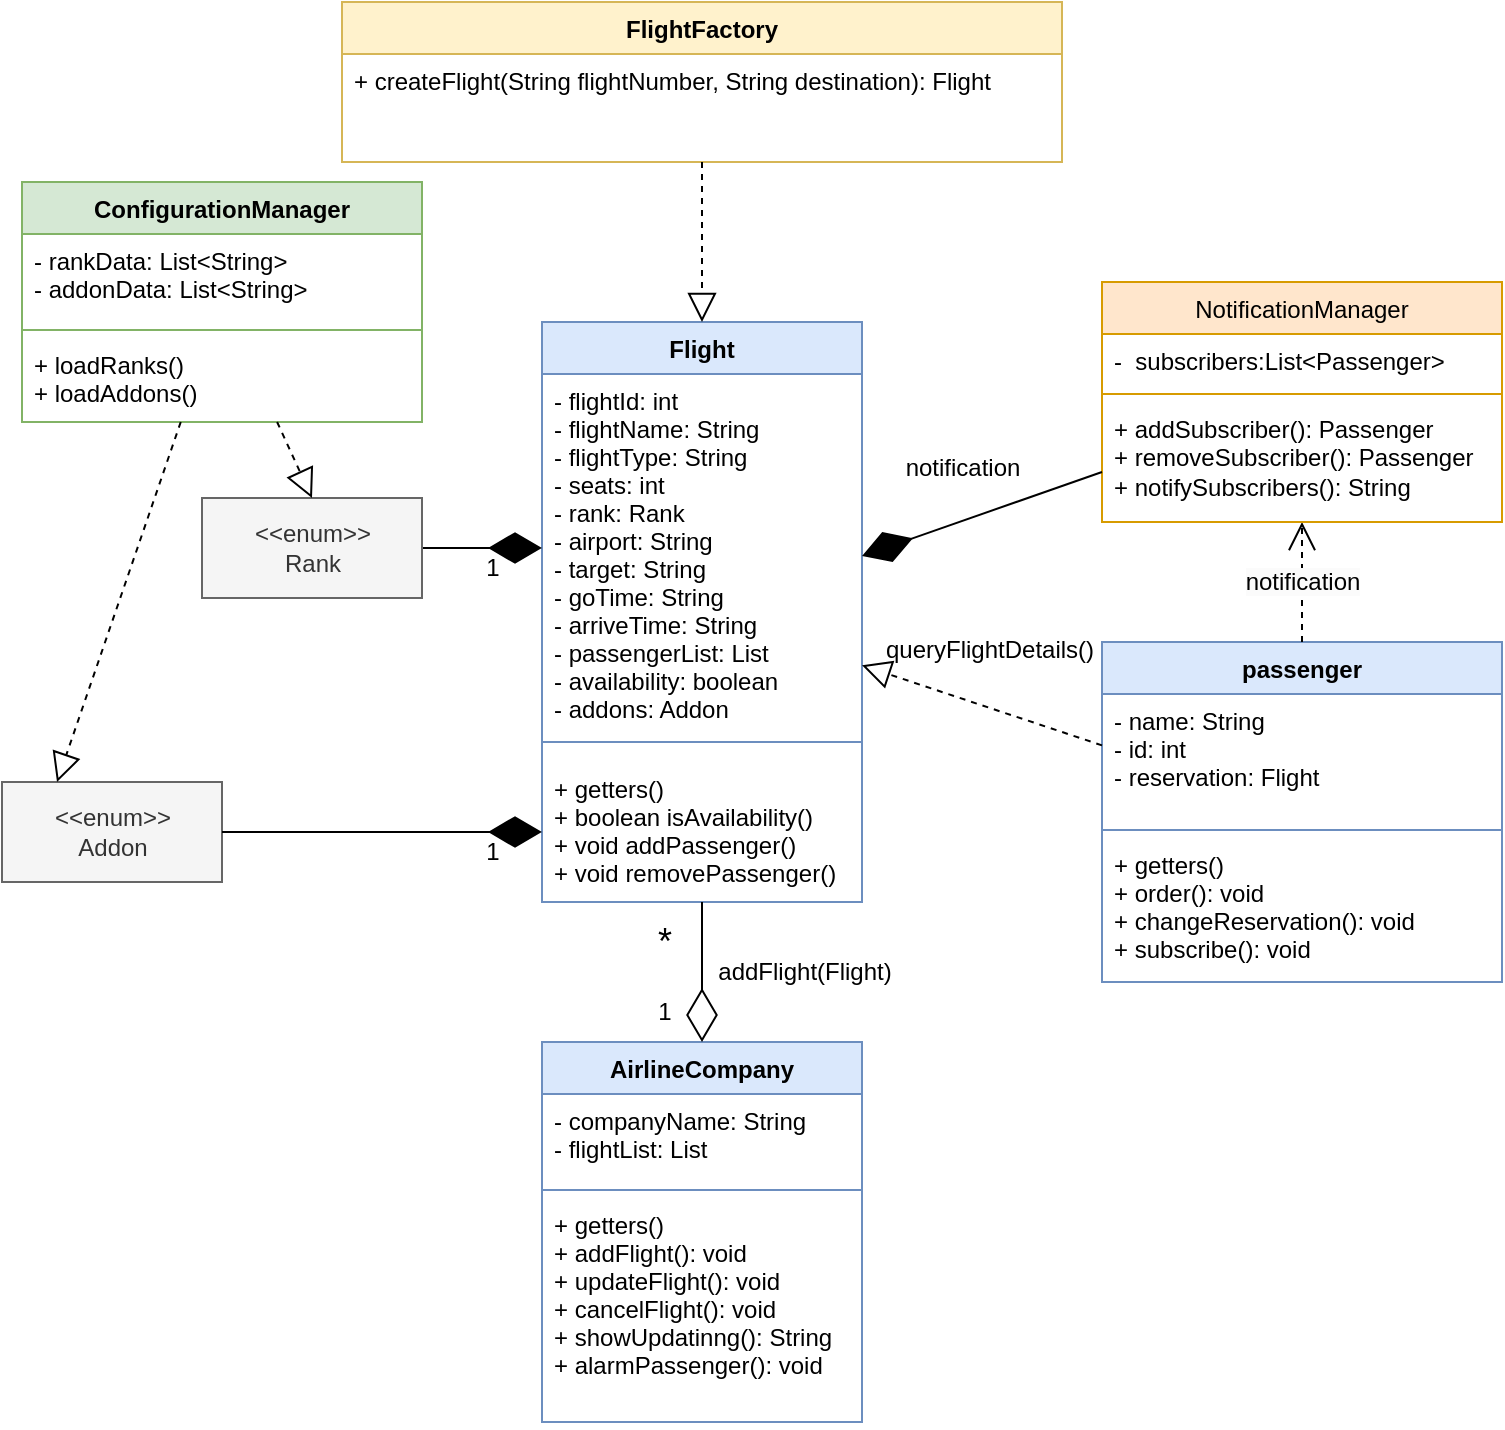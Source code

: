 <mxfile version="25.0.3">
  <diagram name="Page-1" id="W7Ava7mY3ilEy3Gwv3Um">
    <mxGraphModel dx="1426" dy="789" grid="1" gridSize="10" guides="1" tooltips="1" connect="1" arrows="1" fold="1" page="1" pageScale="1" pageWidth="827" pageHeight="1169" math="0" shadow="0">
      <root>
        <mxCell id="0" />
        <mxCell id="1" parent="0" />
        <mxCell id="rv_dXC7rwFdCXqUK-G93-1" value="Flight" style="swimlane;fontStyle=1;align=center;verticalAlign=top;childLayout=stackLayout;horizontal=1;startSize=26;horizontalStack=0;resizeParent=1;resizeParentMax=0;resizeLast=0;collapsible=1;marginBottom=0;fillColor=#dae8fc;strokeColor=#6c8ebf;" vertex="1" parent="1">
          <mxGeometry x="280" y="240" width="160" height="290" as="geometry">
            <mxRectangle x="300" y="310" width="100" height="30" as="alternateBounds" />
          </mxGeometry>
        </mxCell>
        <mxCell id="rv_dXC7rwFdCXqUK-G93-2" value="- flightId: int&#xa;- flightName: String&#xa;- flightType: String&#xa;- seats: int&#xa;- rank: Rank&#xa;- airport: String&#xa;- target: String&#xa;- goTime: String&#xa;- arriveTime: String&#xa;- passengerList: List&#xa;- availability: boolean&#xa;- addons: Addon" style="text;strokeColor=none;fillColor=none;align=left;verticalAlign=top;spacingLeft=4;spacingRight=4;overflow=hidden;rotatable=0;points=[[0,0.5],[1,0.5]];portConstraint=eastwest;" vertex="1" parent="rv_dXC7rwFdCXqUK-G93-1">
          <mxGeometry y="26" width="160" height="174" as="geometry" />
        </mxCell>
        <mxCell id="rv_dXC7rwFdCXqUK-G93-3" value="" style="line;strokeWidth=1;fillColor=none;align=left;verticalAlign=middle;spacingTop=-1;spacingLeft=3;spacingRight=3;rotatable=0;labelPosition=right;points=[];portConstraint=eastwest;strokeColor=inherit;" vertex="1" parent="rv_dXC7rwFdCXqUK-G93-1">
          <mxGeometry y="200" width="160" height="20" as="geometry" />
        </mxCell>
        <mxCell id="rv_dXC7rwFdCXqUK-G93-4" value="+ getters()&#xa;+ boolean isAvailability()&#xa;+ void addPassenger()&#xa;+ void removePassenger()" style="text;strokeColor=none;fillColor=none;align=left;verticalAlign=top;spacingLeft=4;spacingRight=4;overflow=hidden;rotatable=0;points=[[0,0.5],[1,0.5]];portConstraint=eastwest;" vertex="1" parent="rv_dXC7rwFdCXqUK-G93-1">
          <mxGeometry y="220" width="160" height="70" as="geometry" />
        </mxCell>
        <mxCell id="rv_dXC7rwFdCXqUK-G93-5" value="" style="endArrow=diamondThin;endFill=1;endSize=24;html=1;rounded=0;entryX=0;entryY=0.5;entryDx=0;entryDy=0;exitX=1;exitY=0.5;exitDx=0;exitDy=0;" edge="1" parent="1" target="rv_dXC7rwFdCXqUK-G93-2" source="rv_dXC7rwFdCXqUK-G93-11">
          <mxGeometry width="160" relative="1" as="geometry">
            <mxPoint x="169" y="294.097" as="sourcePoint" />
            <mxPoint x="414" y="260" as="targetPoint" />
          </mxGeometry>
        </mxCell>
        <mxCell id="rv_dXC7rwFdCXqUK-G93-6" value="1" style="text;html=1;align=center;verticalAlign=middle;resizable=0;points=[];autosize=1;strokeColor=none;fillColor=none;" vertex="1" parent="1">
          <mxGeometry x="240" y="490" width="30" height="30" as="geometry" />
        </mxCell>
        <mxCell id="rv_dXC7rwFdCXqUK-G93-7" value="AirlineCompany" style="swimlane;fontStyle=1;align=center;verticalAlign=top;childLayout=stackLayout;horizontal=1;startSize=26;horizontalStack=0;resizeParent=1;resizeParentMax=0;resizeLast=0;collapsible=1;marginBottom=0;fillColor=#dae8fc;strokeColor=#6c8ebf;" vertex="1" parent="1">
          <mxGeometry x="280" y="600" width="160" height="190" as="geometry" />
        </mxCell>
        <mxCell id="rv_dXC7rwFdCXqUK-G93-8" value="- companyName: String&#xa;- flightList: List" style="text;strokeColor=none;fillColor=none;align=left;verticalAlign=top;spacingLeft=4;spacingRight=4;overflow=hidden;rotatable=0;points=[[0,0.5],[1,0.5]];portConstraint=eastwest;" vertex="1" parent="rv_dXC7rwFdCXqUK-G93-7">
          <mxGeometry y="26" width="160" height="44" as="geometry" />
        </mxCell>
        <mxCell id="rv_dXC7rwFdCXqUK-G93-9" value="" style="line;strokeWidth=1;fillColor=none;align=left;verticalAlign=middle;spacingTop=-1;spacingLeft=3;spacingRight=3;rotatable=0;labelPosition=right;points=[];portConstraint=eastwest;strokeColor=inherit;" vertex="1" parent="rv_dXC7rwFdCXqUK-G93-7">
          <mxGeometry y="70" width="160" height="8" as="geometry" />
        </mxCell>
        <mxCell id="rv_dXC7rwFdCXqUK-G93-10" value="+ getters()&#xa;+ addFlight(): void&#xa;+ updateFlight(): void&#xa;+ cancelFlight(): void&#xa;+ showUpdatinng(): String&#xa;+ alarmPassenger(): void" style="text;strokeColor=none;fillColor=none;align=left;verticalAlign=top;spacingLeft=4;spacingRight=4;overflow=hidden;rotatable=0;points=[[0,0.5],[1,0.5]];portConstraint=eastwest;" vertex="1" parent="rv_dXC7rwFdCXqUK-G93-7">
          <mxGeometry y="78" width="160" height="112" as="geometry" />
        </mxCell>
        <mxCell id="rv_dXC7rwFdCXqUK-G93-11" value="&amp;lt;&amp;lt;enum&amp;gt;&amp;gt;&lt;br&gt;Rank" style="html=1;fillColor=#f5f5f5;fontColor=#333333;strokeColor=#666666;" vertex="1" parent="1">
          <mxGeometry x="110" y="328" width="110" height="50" as="geometry" />
        </mxCell>
        <mxCell id="rv_dXC7rwFdCXqUK-G93-13" value="addFlight(Flight)" style="text;html=1;align=center;verticalAlign=middle;resizable=0;points=[];autosize=1;strokeColor=none;fillColor=none;" vertex="1" parent="1">
          <mxGeometry x="356" y="550" width="110" height="30" as="geometry" />
        </mxCell>
        <mxCell id="rv_dXC7rwFdCXqUK-G93-14" value="&lt;font style=&quot;font-size: 18px;&quot;&gt;*&lt;/font&gt;" style="text;html=1;align=center;verticalAlign=middle;resizable=0;points=[];autosize=1;strokeColor=none;fillColor=none;" vertex="1" parent="1">
          <mxGeometry x="326" y="530" width="30" height="40" as="geometry" />
        </mxCell>
        <mxCell id="rv_dXC7rwFdCXqUK-G93-15" value="1" style="text;html=1;align=center;verticalAlign=middle;resizable=0;points=[];autosize=1;strokeColor=none;fillColor=none;" vertex="1" parent="1">
          <mxGeometry x="326" y="570" width="30" height="30" as="geometry" />
        </mxCell>
        <mxCell id="rv_dXC7rwFdCXqUK-G93-16" value="passenger" style="swimlane;fontStyle=1;align=center;verticalAlign=top;childLayout=stackLayout;horizontal=1;startSize=26;horizontalStack=0;resizeParent=1;resizeParentMax=0;resizeLast=0;collapsible=1;marginBottom=0;fontSize=12;fillColor=#dae8fc;strokeColor=#6c8ebf;" vertex="1" parent="1">
          <mxGeometry x="560" y="400" width="200" height="170" as="geometry" />
        </mxCell>
        <mxCell id="rv_dXC7rwFdCXqUK-G93-17" value="- name: String&#xa;- id: int&#xa;- reservation: Flight" style="text;strokeColor=none;fillColor=none;align=left;verticalAlign=top;spacingLeft=4;spacingRight=4;overflow=hidden;rotatable=0;points=[[0,0.5],[1,0.5]];portConstraint=eastwest;fontSize=12;" vertex="1" parent="rv_dXC7rwFdCXqUK-G93-16">
          <mxGeometry y="26" width="200" height="64" as="geometry" />
        </mxCell>
        <mxCell id="rv_dXC7rwFdCXqUK-G93-18" value="" style="line;strokeWidth=1;fillColor=none;align=left;verticalAlign=middle;spacingTop=-1;spacingLeft=3;spacingRight=3;rotatable=0;labelPosition=right;points=[];portConstraint=eastwest;strokeColor=inherit;fontSize=18;" vertex="1" parent="rv_dXC7rwFdCXqUK-G93-16">
          <mxGeometry y="90" width="200" height="8" as="geometry" />
        </mxCell>
        <mxCell id="rv_dXC7rwFdCXqUK-G93-19" value="+ getters()&#xa;+ order(): void&#xa;+ changeReservation(): void&#xa;+ subscribe(): void" style="text;strokeColor=none;fillColor=none;align=left;verticalAlign=top;spacingLeft=4;spacingRight=4;overflow=hidden;rotatable=0;points=[[0,0.5],[1,0.5]];portConstraint=eastwest;fontSize=12;" vertex="1" parent="rv_dXC7rwFdCXqUK-G93-16">
          <mxGeometry y="98" width="200" height="72" as="geometry" />
        </mxCell>
        <mxCell id="rv_dXC7rwFdCXqUK-G93-20" value="&lt;span style=&quot;background-color: rgb(251, 251, 251);&quot;&gt;notification&lt;/span&gt;" style="endArrow=open;endSize=12;dashed=1;html=1;rounded=0;fontSize=12;exitX=0.5;exitY=0;exitDx=0;exitDy=0;entryX=0.5;entryY=1;entryDx=0;entryDy=0;entryPerimeter=0;" edge="1" parent="1" source="rv_dXC7rwFdCXqUK-G93-16" target="rv_dXC7rwFdCXqUK-G93-31">
          <mxGeometry width="160" relative="1" as="geometry">
            <mxPoint x="560" y="292.58" as="sourcePoint" />
            <mxPoint x="470" y="310" as="targetPoint" />
          </mxGeometry>
        </mxCell>
        <mxCell id="rv_dXC7rwFdCXqUK-G93-21" value="&amp;lt;&amp;lt;enum&amp;gt;&amp;gt;&lt;br&gt;Addon" style="html=1;fillColor=#f5f5f5;fontColor=#333333;strokeColor=#666666;" vertex="1" parent="1">
          <mxGeometry x="10" y="470" width="110" height="50" as="geometry" />
        </mxCell>
        <mxCell id="rv_dXC7rwFdCXqUK-G93-22" value="" style="endArrow=diamondThin;endFill=1;endSize=24;html=1;rounded=0;entryX=0;entryY=0.5;entryDx=0;entryDy=0;exitX=1;exitY=0.5;exitDx=0;exitDy=0;" edge="1" parent="1" source="rv_dXC7rwFdCXqUK-G93-21" target="rv_dXC7rwFdCXqUK-G93-4">
          <mxGeometry width="160" relative="1" as="geometry">
            <mxPoint x="179" y="304.097" as="sourcePoint" />
            <mxPoint x="264" y="313" as="targetPoint" />
          </mxGeometry>
        </mxCell>
        <mxCell id="rv_dXC7rwFdCXqUK-G93-23" value="1" style="text;html=1;align=center;verticalAlign=middle;resizable=0;points=[];autosize=1;strokeColor=none;fillColor=none;" vertex="1" parent="1">
          <mxGeometry x="240" y="348" width="30" height="30" as="geometry" />
        </mxCell>
        <mxCell id="rv_dXC7rwFdCXqUK-G93-28" value="&lt;span style=&quot;font-weight: 400;&quot;&gt;NotificationManager&lt;/span&gt;" style="swimlane;fontStyle=1;align=center;verticalAlign=top;childLayout=stackLayout;horizontal=1;startSize=26;horizontalStack=0;resizeParent=1;resizeParentMax=0;resizeLast=0;collapsible=1;marginBottom=0;whiteSpace=wrap;html=1;fillColor=#ffe6cc;strokeColor=#d79b00;" vertex="1" parent="1">
          <mxGeometry x="560" y="220" width="200" height="120" as="geometry" />
        </mxCell>
        <mxCell id="rv_dXC7rwFdCXqUK-G93-29" value="-&amp;nbsp; subscribers:List&amp;lt;Passenger&amp;gt;" style="text;strokeColor=none;fillColor=none;align=left;verticalAlign=top;spacingLeft=4;spacingRight=4;overflow=hidden;rotatable=0;points=[[0,0.5],[1,0.5]];portConstraint=eastwest;whiteSpace=wrap;html=1;" vertex="1" parent="rv_dXC7rwFdCXqUK-G93-28">
          <mxGeometry y="26" width="200" height="26" as="geometry" />
        </mxCell>
        <mxCell id="rv_dXC7rwFdCXqUK-G93-30" value="" style="line;strokeWidth=1;fillColor=none;align=left;verticalAlign=middle;spacingTop=-1;spacingLeft=3;spacingRight=3;rotatable=0;labelPosition=right;points=[];portConstraint=eastwest;strokeColor=inherit;" vertex="1" parent="rv_dXC7rwFdCXqUK-G93-28">
          <mxGeometry y="52" width="200" height="8" as="geometry" />
        </mxCell>
        <mxCell id="rv_dXC7rwFdCXqUK-G93-31" value="+ addSubscriber(): Passenger&lt;div&gt;+&amp;nbsp;removeSubscriber():&amp;nbsp;&lt;span style=&quot;background-color: initial;&quot;&gt;Passenger&lt;/span&gt;&lt;/div&gt;&lt;div&gt;&lt;span style=&quot;background-color: initial;&quot;&gt;+&amp;nbsp;&lt;/span&gt;&lt;span style=&quot;background-color: initial;&quot;&gt;notifySubscribers():&amp;nbsp;&lt;/span&gt;&lt;span style=&quot;background-color: initial;&quot;&gt;String&lt;/span&gt;&lt;/div&gt;" style="text;strokeColor=none;fillColor=none;align=left;verticalAlign=top;spacingLeft=4;spacingRight=4;overflow=hidden;rotatable=0;points=[[0,0.5],[1,0.5]];portConstraint=eastwest;whiteSpace=wrap;html=1;" vertex="1" parent="rv_dXC7rwFdCXqUK-G93-28">
          <mxGeometry y="60" width="200" height="60" as="geometry" />
        </mxCell>
        <mxCell id="rv_dXC7rwFdCXqUK-G93-32" value="" style="endArrow=diamondThin;endFill=1;endSize=24;html=1;rounded=0;" edge="1" parent="1" source="rv_dXC7rwFdCXqUK-G93-28" target="rv_dXC7rwFdCXqUK-G93-1">
          <mxGeometry width="160" relative="1" as="geometry">
            <mxPoint x="330" y="410" as="sourcePoint" />
            <mxPoint x="490" y="410" as="targetPoint" />
          </mxGeometry>
        </mxCell>
        <mxCell id="rv_dXC7rwFdCXqUK-G93-33" value="notification" style="text;html=1;align=center;verticalAlign=middle;resizable=0;points=[];autosize=1;strokeColor=none;fillColor=none;" vertex="1" parent="1">
          <mxGeometry x="450" y="298" width="80" height="30" as="geometry" />
        </mxCell>
        <mxCell id="rv_dXC7rwFdCXqUK-G93-34" value="FlightFactory" style="swimlane;fontStyle=1;align=center;verticalAlign=top;childLayout=stackLayout;horizontal=1;startSize=26;horizontalStack=0;resizeParent=1;resizeParentMax=0;resizeLast=0;collapsible=1;marginBottom=0;fontSize=12;fillColor=#fff2cc;strokeColor=#d6b656;" vertex="1" parent="1">
          <mxGeometry x="180" y="80" width="360" height="80" as="geometry" />
        </mxCell>
        <mxCell id="rv_dXC7rwFdCXqUK-G93-37" value="+ createFlight(String flightNumber, String destination): Flight" style="text;strokeColor=none;fillColor=none;align=left;verticalAlign=top;spacingLeft=4;spacingRight=4;overflow=hidden;rotatable=0;points=[[0,0.5],[1,0.5]];portConstraint=eastwest;fontSize=12;" vertex="1" parent="rv_dXC7rwFdCXqUK-G93-34">
          <mxGeometry y="26" width="360" height="54" as="geometry" />
        </mxCell>
        <mxCell id="rv_dXC7rwFdCXqUK-G93-38" value="" style="endArrow=block;dashed=1;endFill=0;endSize=12;html=1;rounded=0;exitX=0.5;exitY=1;exitDx=0;exitDy=0;entryX=0.5;entryY=0;entryDx=0;entryDy=0;exitPerimeter=0;" edge="1" parent="1" source="rv_dXC7rwFdCXqUK-G93-37" target="rv_dXC7rwFdCXqUK-G93-1">
          <mxGeometry width="160" relative="1" as="geometry">
            <mxPoint x="330" y="260" as="sourcePoint" />
            <mxPoint x="490" y="260" as="targetPoint" />
          </mxGeometry>
        </mxCell>
        <mxCell id="rv_dXC7rwFdCXqUK-G93-39" value="" style="endArrow=diamondThin;endFill=0;endSize=24;html=1;rounded=0;entryX=0.5;entryY=0;entryDx=0;entryDy=0;" edge="1" parent="1" source="rv_dXC7rwFdCXqUK-G93-1" target="rv_dXC7rwFdCXqUK-G93-7">
          <mxGeometry width="160" relative="1" as="geometry">
            <mxPoint x="358" y="527" as="sourcePoint" />
            <mxPoint x="736" y="660" as="targetPoint" />
          </mxGeometry>
        </mxCell>
        <mxCell id="rv_dXC7rwFdCXqUK-G93-40" value="" style="endArrow=block;dashed=1;endFill=0;endSize=12;html=1;rounded=0;" edge="1" parent="1" source="rv_dXC7rwFdCXqUK-G93-16" target="rv_dXC7rwFdCXqUK-G93-1">
          <mxGeometry width="160" relative="1" as="geometry">
            <mxPoint x="330" y="460" as="sourcePoint" />
            <mxPoint x="490" y="460" as="targetPoint" />
          </mxGeometry>
        </mxCell>
        <mxCell id="rv_dXC7rwFdCXqUK-G93-41" value="queryFlightDetails()" style="text;whiteSpace=wrap;html=1;" vertex="1" parent="1">
          <mxGeometry x="450" y="390" width="120" height="30" as="geometry" />
        </mxCell>
        <mxCell id="rv_dXC7rwFdCXqUK-G93-42" value="ConfigurationManager" style="swimlane;fontStyle=1;align=center;verticalAlign=top;childLayout=stackLayout;horizontal=1;startSize=26;horizontalStack=0;resizeParent=1;resizeParentMax=0;resizeLast=0;collapsible=1;marginBottom=0;whiteSpace=wrap;html=1;fillColor=#d5e8d4;strokeColor=#82b366;" vertex="1" parent="1">
          <mxGeometry x="20" y="170" width="200" height="120" as="geometry" />
        </mxCell>
        <mxCell id="rv_dXC7rwFdCXqUK-G93-43" value="- rankData: List&amp;lt;String&amp;gt;&lt;div&gt;-&amp;nbsp;addonData: List&amp;lt;String&amp;gt;&lt;/div&gt;" style="text;strokeColor=none;fillColor=none;align=left;verticalAlign=top;spacingLeft=4;spacingRight=4;overflow=hidden;rotatable=0;points=[[0,0.5],[1,0.5]];portConstraint=eastwest;whiteSpace=wrap;html=1;" vertex="1" parent="rv_dXC7rwFdCXqUK-G93-42">
          <mxGeometry y="26" width="200" height="44" as="geometry" />
        </mxCell>
        <mxCell id="rv_dXC7rwFdCXqUK-G93-44" value="" style="line;strokeWidth=1;fillColor=none;align=left;verticalAlign=middle;spacingTop=-1;spacingLeft=3;spacingRight=3;rotatable=0;labelPosition=right;points=[];portConstraint=eastwest;strokeColor=inherit;" vertex="1" parent="rv_dXC7rwFdCXqUK-G93-42">
          <mxGeometry y="70" width="200" height="8" as="geometry" />
        </mxCell>
        <mxCell id="rv_dXC7rwFdCXqUK-G93-45" value="+ loadRanks()&lt;div&gt;+&amp;nbsp;&lt;span style=&quot;background-color: initial;&quot;&gt;loadAddons()&lt;/span&gt;&lt;/div&gt;" style="text;strokeColor=none;fillColor=none;align=left;verticalAlign=top;spacingLeft=4;spacingRight=4;overflow=hidden;rotatable=0;points=[[0,0.5],[1,0.5]];portConstraint=eastwest;whiteSpace=wrap;html=1;" vertex="1" parent="rv_dXC7rwFdCXqUK-G93-42">
          <mxGeometry y="78" width="200" height="42" as="geometry" />
        </mxCell>
        <mxCell id="rv_dXC7rwFdCXqUK-G93-46" value="" style="endArrow=block;dashed=1;endFill=0;endSize=12;html=1;rounded=0;entryX=0.25;entryY=0;entryDx=0;entryDy=0;" edge="1" parent="1" source="rv_dXC7rwFdCXqUK-G93-42" target="rv_dXC7rwFdCXqUK-G93-21">
          <mxGeometry width="160" relative="1" as="geometry">
            <mxPoint x="330" y="360" as="sourcePoint" />
            <mxPoint x="490" y="360" as="targetPoint" />
          </mxGeometry>
        </mxCell>
        <mxCell id="rv_dXC7rwFdCXqUK-G93-47" value="" style="endArrow=block;dashed=1;endFill=0;endSize=12;html=1;rounded=0;entryX=0.5;entryY=0;entryDx=0;entryDy=0;" edge="1" parent="1" source="rv_dXC7rwFdCXqUK-G93-42" target="rv_dXC7rwFdCXqUK-G93-11">
          <mxGeometry width="160" relative="1" as="geometry">
            <mxPoint x="330" y="360" as="sourcePoint" />
            <mxPoint x="490" y="360" as="targetPoint" />
          </mxGeometry>
        </mxCell>
      </root>
    </mxGraphModel>
  </diagram>
</mxfile>
